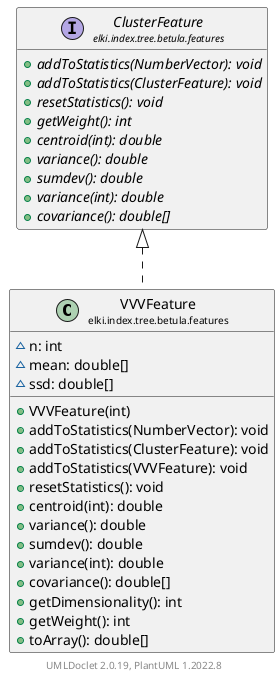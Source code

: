 @startuml
    remove .*\.(Instance|Par|Parameterizer|Factory)$
    set namespaceSeparator none
    hide empty fields
    hide empty methods

    class "<size:14>VVVFeature\n<size:10>elki.index.tree.betula.features" as elki.index.tree.betula.features.VVVFeature [[VVVFeature.html]] {
        ~n: int
        ~mean: double[]
        ~ssd: double[]
        +VVVFeature(int)
        +addToStatistics(NumberVector): void
        +addToStatistics(ClusterFeature): void
        +addToStatistics(VVVFeature): void
        +resetStatistics(): void
        +centroid(int): double
        +variance(): double
        +sumdev(): double
        +variance(int): double
        +covariance(): double[]
        +getDimensionality(): int
        +getWeight(): int
        +toArray(): double[]
    }

    interface "<size:14>ClusterFeature\n<size:10>elki.index.tree.betula.features" as elki.index.tree.betula.features.ClusterFeature [[ClusterFeature.html]] {
        {abstract} +addToStatistics(NumberVector): void
        {abstract} +addToStatistics(ClusterFeature): void
        {abstract} +resetStatistics(): void
        {abstract} +getWeight(): int
        {abstract} +centroid(int): double
        {abstract} +variance(): double
        {abstract} +sumdev(): double
        {abstract} +variance(int): double
        {abstract} +covariance(): double[]
    }
    class "<size:14>VVVFeature.Factory\n<size:10>elki.index.tree.betula.features" as elki.index.tree.betula.features.VVVFeature.Factory [[VVVFeature.Factory.html]]

    elki.index.tree.betula.features.ClusterFeature <|.. elki.index.tree.betula.features.VVVFeature
    elki.index.tree.betula.features.VVVFeature +-- elki.index.tree.betula.features.VVVFeature.Factory

    center footer UMLDoclet 2.0.19, PlantUML 1.2022.8
@enduml
